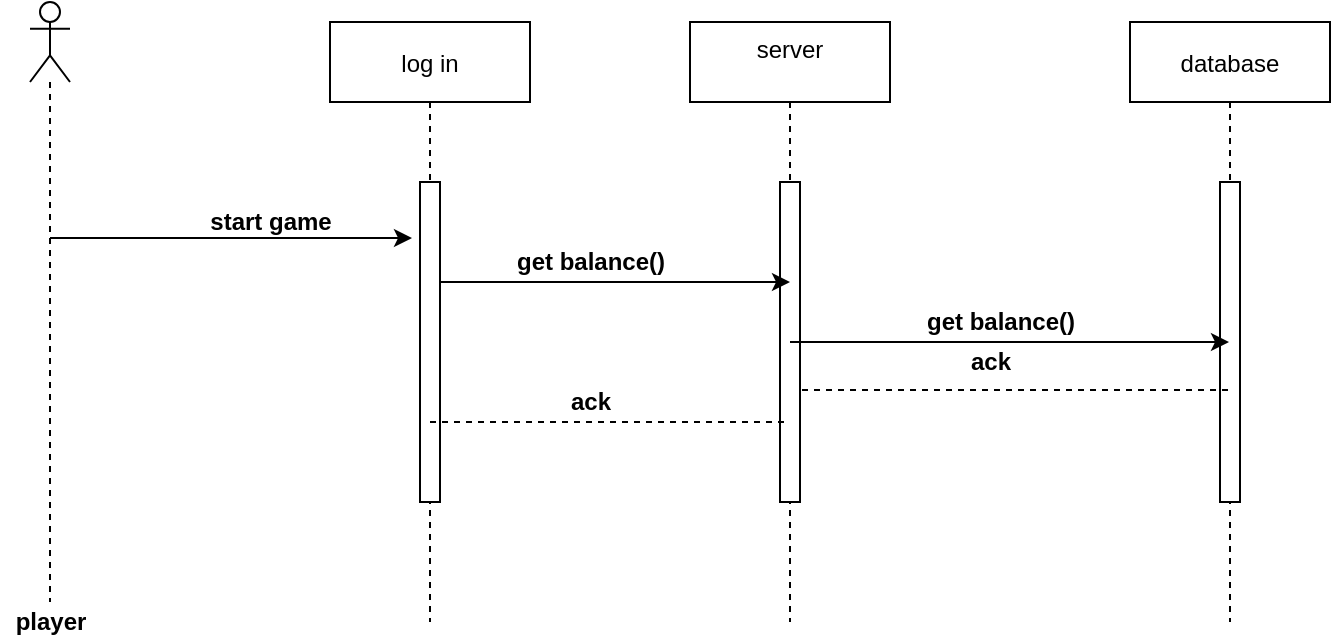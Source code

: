 <mxfile version="14.4.5" type="github">
  <diagram id="kgpKYQtTHZ0yAKxKKP6v" name="Page-1">
    <mxGraphModel dx="868" dy="450" grid="1" gridSize="10" guides="1" tooltips="1" connect="1" arrows="1" fold="1" page="1" pageScale="1" pageWidth="850" pageHeight="1100" math="0" shadow="0">
      <root>
        <mxCell id="0" />
        <mxCell id="1" parent="0" />
        <mxCell id="3nuBFxr9cyL0pnOWT2aG-5" value="server&#xa;" style="shape=umlLifeline;perimeter=lifelinePerimeter;container=1;collapsible=0;recursiveResize=0;rounded=0;shadow=0;strokeWidth=1;" parent="1" vertex="1">
          <mxGeometry x="400" y="80" width="100" height="300" as="geometry" />
        </mxCell>
        <mxCell id="3nuBFxr9cyL0pnOWT2aG-6" value="" style="points=[];perimeter=orthogonalPerimeter;rounded=0;shadow=0;strokeWidth=1;" parent="3nuBFxr9cyL0pnOWT2aG-5" vertex="1">
          <mxGeometry x="45" y="80" width="10" height="160" as="geometry" />
        </mxCell>
        <mxCell id="OtrizDrGmQpnxOZSp3oa-23" value="" style="endArrow=classic;html=1;" parent="3nuBFxr9cyL0pnOWT2aG-5" source="OtrizDrGmQpnxOZSp3oa-21" edge="1">
          <mxGeometry width="50" height="50" relative="1" as="geometry">
            <mxPoint x="20" y="180" as="sourcePoint" />
            <mxPoint x="50" y="130" as="targetPoint" />
          </mxGeometry>
        </mxCell>
        <mxCell id="OtrizDrGmQpnxOZSp3oa-1" value="database" style="shape=umlLifeline;perimeter=lifelinePerimeter;container=1;collapsible=0;recursiveResize=0;rounded=0;shadow=0;strokeWidth=1;" parent="1" vertex="1">
          <mxGeometry x="620" y="80" width="100" height="300" as="geometry" />
        </mxCell>
        <mxCell id="OtrizDrGmQpnxOZSp3oa-2" value="" style="points=[];perimeter=orthogonalPerimeter;rounded=0;shadow=0;strokeWidth=1;" parent="OtrizDrGmQpnxOZSp3oa-1" vertex="1">
          <mxGeometry x="45" y="80" width="10" height="160" as="geometry" />
        </mxCell>
        <mxCell id="OtrizDrGmQpnxOZSp3oa-13" value="" style="endArrow=classic;html=1;entryX=-0.4;entryY=0.175;entryDx=0;entryDy=0;entryPerimeter=0;" parent="1" target="OtrizDrGmQpnxOZSp3oa-22" edge="1">
          <mxGeometry width="50" height="50" relative="1" as="geometry">
            <mxPoint x="80" y="188" as="sourcePoint" />
            <mxPoint x="420" y="200" as="targetPoint" />
          </mxGeometry>
        </mxCell>
        <mxCell id="OtrizDrGmQpnxOZSp3oa-14" value="" style="endArrow=classic;html=1;" parent="1" source="3nuBFxr9cyL0pnOWT2aG-5" target="OtrizDrGmQpnxOZSp3oa-1" edge="1">
          <mxGeometry width="50" height="50" relative="1" as="geometry">
            <mxPoint x="400" y="250" as="sourcePoint" />
            <mxPoint x="450" y="200" as="targetPoint" />
            <Array as="points">
              <mxPoint x="560" y="240" />
            </Array>
          </mxGeometry>
        </mxCell>
        <mxCell id="OtrizDrGmQpnxOZSp3oa-15" value="&lt;b&gt;start game&lt;/b&gt;" style="text;html=1;align=center;verticalAlign=middle;resizable=0;points=[];autosize=1;" parent="1" vertex="1">
          <mxGeometry x="150" y="170" width="80" height="20" as="geometry" />
        </mxCell>
        <mxCell id="OtrizDrGmQpnxOZSp3oa-16" value="" style="endArrow=none;dashed=1;html=1;exitX=1.1;exitY=0.65;exitDx=0;exitDy=0;exitPerimeter=0;" parent="1" source="3nuBFxr9cyL0pnOWT2aG-6" target="OtrizDrGmQpnxOZSp3oa-1" edge="1">
          <mxGeometry width="50" height="50" relative="1" as="geometry">
            <mxPoint x="430" y="250" as="sourcePoint" />
            <mxPoint x="450" y="200" as="targetPoint" />
          </mxGeometry>
        </mxCell>
        <mxCell id="OtrizDrGmQpnxOZSp3oa-17" value="&lt;b&gt;ack&lt;/b&gt;" style="text;html=1;align=center;verticalAlign=middle;resizable=0;points=[];autosize=1;" parent="1" vertex="1">
          <mxGeometry x="530" y="240" width="40" height="20" as="geometry" />
        </mxCell>
        <mxCell id="OtrizDrGmQpnxOZSp3oa-20" value="&lt;b&gt;get balance()&lt;/b&gt;" style="text;html=1;align=center;verticalAlign=middle;resizable=0;points=[];autosize=1;" parent="1" vertex="1">
          <mxGeometry x="510" y="220" width="90" height="20" as="geometry" />
        </mxCell>
        <mxCell id="OtrizDrGmQpnxOZSp3oa-21" value="log in" style="shape=umlLifeline;perimeter=lifelinePerimeter;container=1;collapsible=0;recursiveResize=0;rounded=0;shadow=0;strokeWidth=1;" parent="1" vertex="1">
          <mxGeometry x="220" y="80" width="100" height="300" as="geometry" />
        </mxCell>
        <mxCell id="OtrizDrGmQpnxOZSp3oa-22" value="" style="points=[];perimeter=orthogonalPerimeter;rounded=0;shadow=0;strokeWidth=1;" parent="OtrizDrGmQpnxOZSp3oa-21" vertex="1">
          <mxGeometry x="45" y="80" width="10" height="160" as="geometry" />
        </mxCell>
        <mxCell id="OtrizDrGmQpnxOZSp3oa-24" value="&lt;b&gt;get balance()&lt;/b&gt;" style="text;html=1;align=center;verticalAlign=middle;resizable=0;points=[];autosize=1;" parent="1" vertex="1">
          <mxGeometry x="305" y="190" width="90" height="20" as="geometry" />
        </mxCell>
        <mxCell id="OtrizDrGmQpnxOZSp3oa-25" value="" style="endArrow=none;dashed=1;html=1;" parent="1" source="OtrizDrGmQpnxOZSp3oa-21" target="3nuBFxr9cyL0pnOWT2aG-5" edge="1">
          <mxGeometry width="50" height="50" relative="1" as="geometry">
            <mxPoint x="330" y="290" as="sourcePoint" />
            <mxPoint x="450" y="210" as="targetPoint" />
            <Array as="points">
              <mxPoint x="360" y="280" />
            </Array>
          </mxGeometry>
        </mxCell>
        <mxCell id="OtrizDrGmQpnxOZSp3oa-26" value="&lt;b&gt;ack&lt;/b&gt;" style="text;html=1;align=center;verticalAlign=middle;resizable=0;points=[];autosize=1;" parent="1" vertex="1">
          <mxGeometry x="330" y="260" width="40" height="20" as="geometry" />
        </mxCell>
        <mxCell id="8bZG8ziShY-zLSj7qh1_-2" value="" style="shape=umlLifeline;participant=umlActor;perimeter=lifelinePerimeter;whiteSpace=wrap;html=1;container=1;collapsible=0;recursiveResize=0;verticalAlign=top;spacingTop=36;outlineConnect=0;size=40;" vertex="1" parent="1">
          <mxGeometry x="70" y="70" width="20" height="300" as="geometry" />
        </mxCell>
        <mxCell id="8bZG8ziShY-zLSj7qh1_-3" value="&lt;b&gt;player&lt;/b&gt;" style="text;html=1;align=center;verticalAlign=middle;resizable=0;points=[];autosize=1;" vertex="1" parent="1">
          <mxGeometry x="55" y="370" width="50" height="20" as="geometry" />
        </mxCell>
      </root>
    </mxGraphModel>
  </diagram>
</mxfile>
